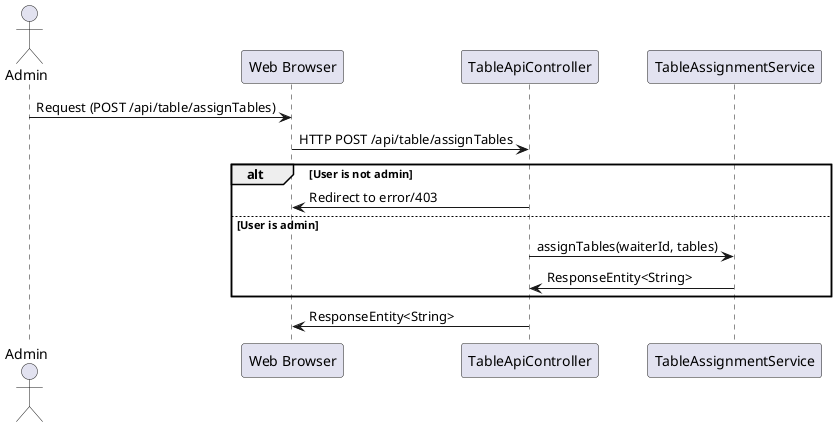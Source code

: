 @startuml
actor Admin
participant "Web Browser" as Browser
participant "TableApiController" as Controller
participant "TableAssignmentService" as TableAssignmentService

Admin -> Browser: Request (POST /api/table/assignTables)
Browser -> Controller: HTTP POST /api/table/assignTables
alt User is not admin
    Controller -> Browser: Redirect to error/403
else User is admin
    Controller -> TableAssignmentService: assignTables(waiterId, tables)
    TableAssignmentService -> Controller: ResponseEntity<String>
end
Controller -> Browser: ResponseEntity<String>
@enduml